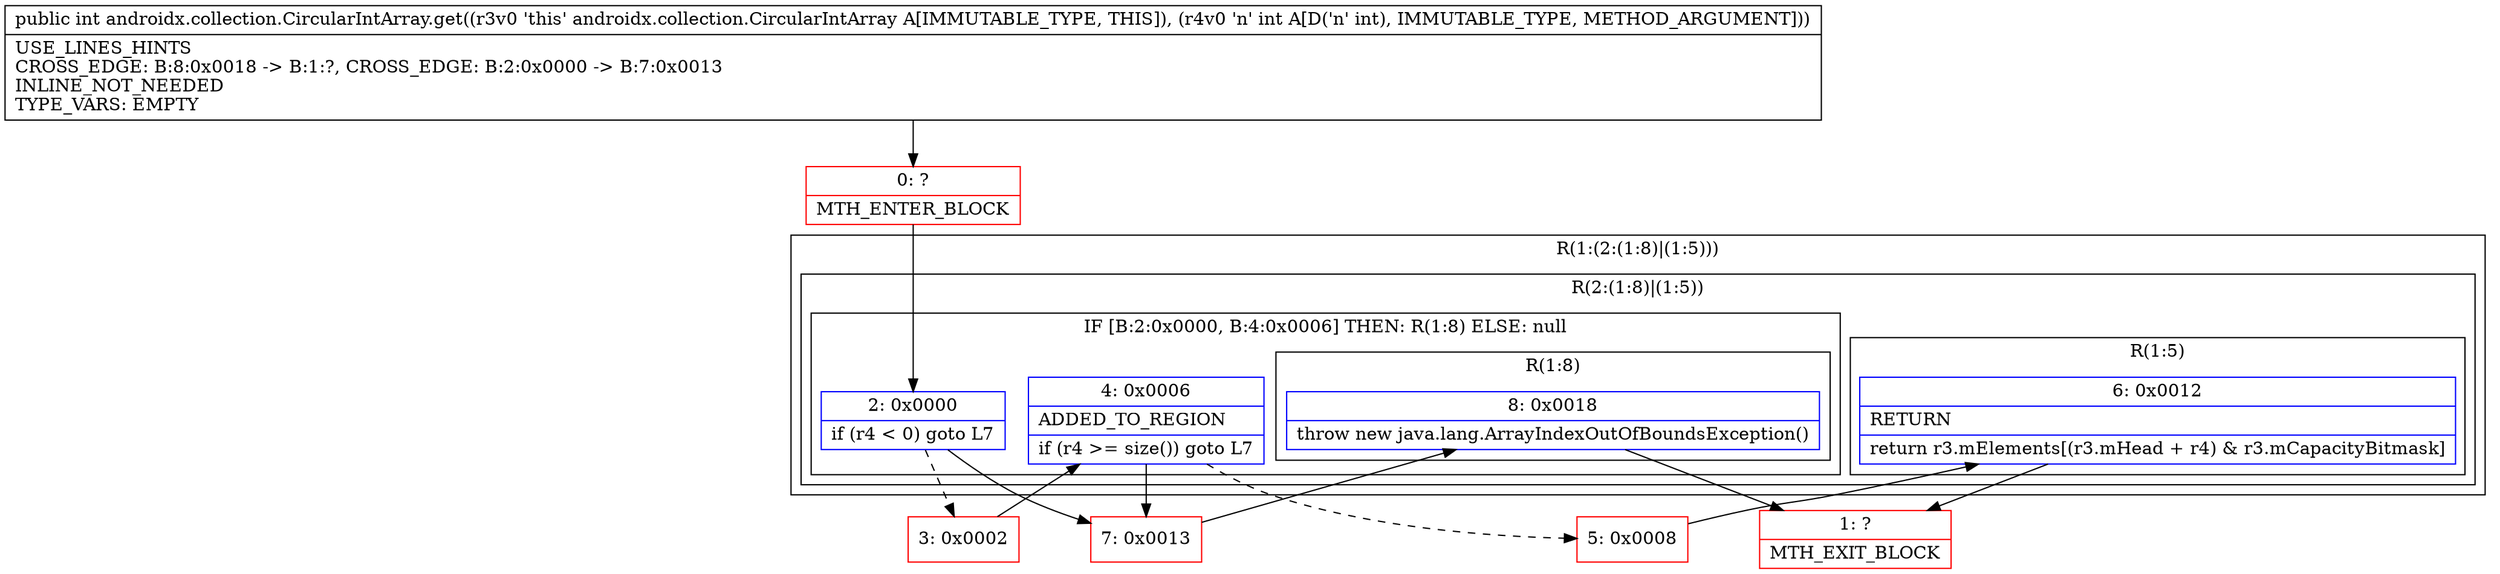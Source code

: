 digraph "CFG forandroidx.collection.CircularIntArray.get(I)I" {
subgraph cluster_Region_1329989289 {
label = "R(1:(2:(1:8)|(1:5)))";
node [shape=record,color=blue];
subgraph cluster_Region_762629181 {
label = "R(2:(1:8)|(1:5))";
node [shape=record,color=blue];
subgraph cluster_IfRegion_606066763 {
label = "IF [B:2:0x0000, B:4:0x0006] THEN: R(1:8) ELSE: null";
node [shape=record,color=blue];
Node_2 [shape=record,label="{2\:\ 0x0000|if (r4 \< 0) goto L7\l}"];
Node_4 [shape=record,label="{4\:\ 0x0006|ADDED_TO_REGION\l|if (r4 \>= size()) goto L7\l}"];
subgraph cluster_Region_674693851 {
label = "R(1:8)";
node [shape=record,color=blue];
Node_8 [shape=record,label="{8\:\ 0x0018|throw new java.lang.ArrayIndexOutOfBoundsException()\l}"];
}
}
subgraph cluster_Region_1471887930 {
label = "R(1:5)";
node [shape=record,color=blue];
Node_6 [shape=record,label="{6\:\ 0x0012|RETURN\l|return r3.mElements[(r3.mHead + r4) & r3.mCapacityBitmask]\l}"];
}
}
}
Node_0 [shape=record,color=red,label="{0\:\ ?|MTH_ENTER_BLOCK\l}"];
Node_3 [shape=record,color=red,label="{3\:\ 0x0002}"];
Node_5 [shape=record,color=red,label="{5\:\ 0x0008}"];
Node_1 [shape=record,color=red,label="{1\:\ ?|MTH_EXIT_BLOCK\l}"];
Node_7 [shape=record,color=red,label="{7\:\ 0x0013}"];
MethodNode[shape=record,label="{public int androidx.collection.CircularIntArray.get((r3v0 'this' androidx.collection.CircularIntArray A[IMMUTABLE_TYPE, THIS]), (r4v0 'n' int A[D('n' int), IMMUTABLE_TYPE, METHOD_ARGUMENT]))  | USE_LINES_HINTS\lCROSS_EDGE: B:8:0x0018 \-\> B:1:?, CROSS_EDGE: B:2:0x0000 \-\> B:7:0x0013\lINLINE_NOT_NEEDED\lTYPE_VARS: EMPTY\l}"];
MethodNode -> Node_0;Node_2 -> Node_3[style=dashed];
Node_2 -> Node_7;
Node_4 -> Node_5[style=dashed];
Node_4 -> Node_7;
Node_8 -> Node_1;
Node_6 -> Node_1;
Node_0 -> Node_2;
Node_3 -> Node_4;
Node_5 -> Node_6;
Node_7 -> Node_8;
}

